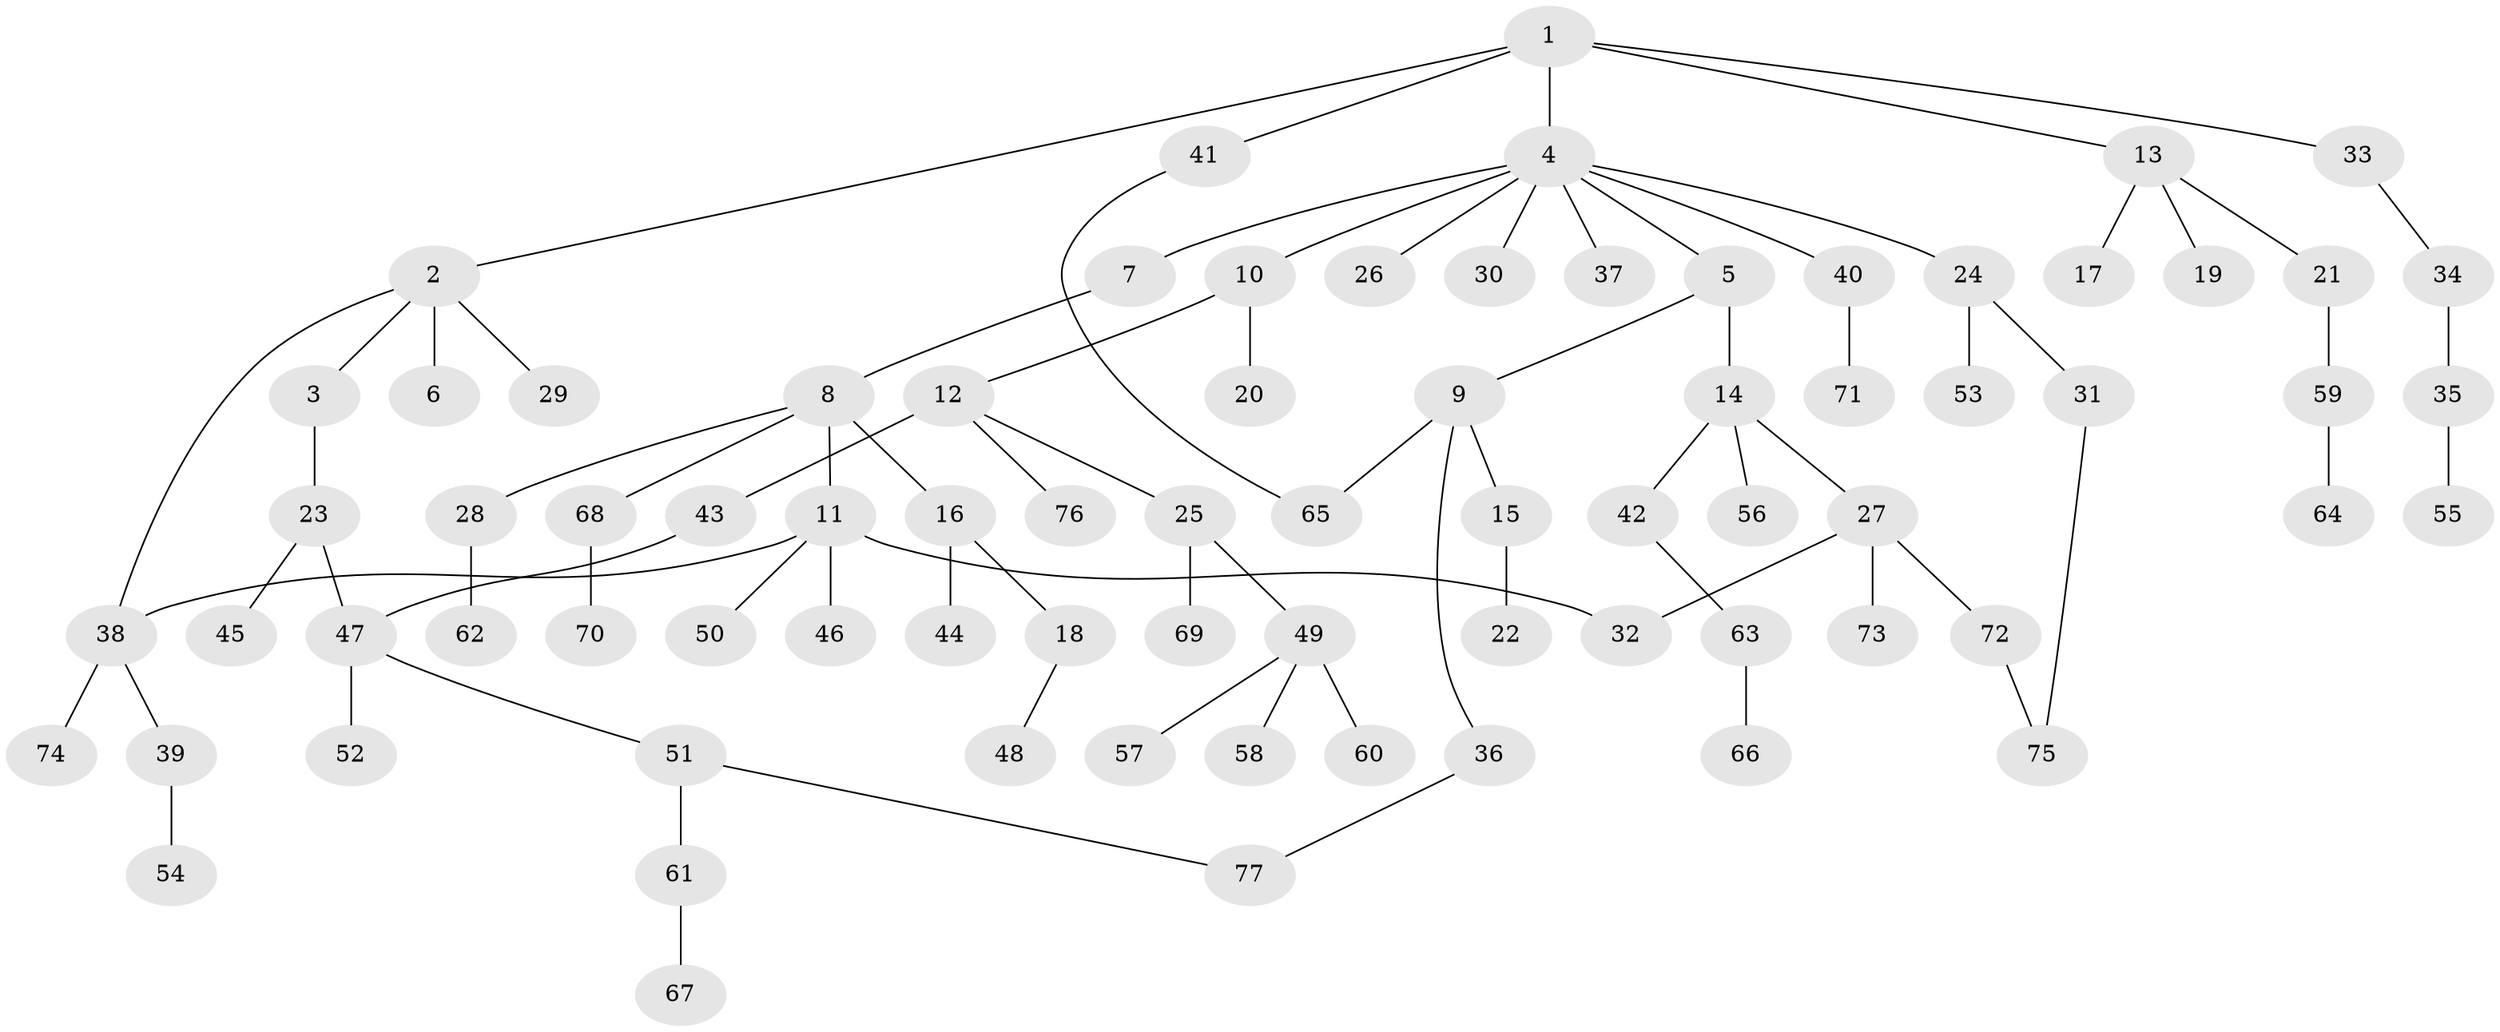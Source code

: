 // Generated by graph-tools (version 1.1) at 2025/25/03/09/25 03:25:36]
// undirected, 77 vertices, 82 edges
graph export_dot {
graph [start="1"]
  node [color=gray90,style=filled];
  1;
  2;
  3;
  4;
  5;
  6;
  7;
  8;
  9;
  10;
  11;
  12;
  13;
  14;
  15;
  16;
  17;
  18;
  19;
  20;
  21;
  22;
  23;
  24;
  25;
  26;
  27;
  28;
  29;
  30;
  31;
  32;
  33;
  34;
  35;
  36;
  37;
  38;
  39;
  40;
  41;
  42;
  43;
  44;
  45;
  46;
  47;
  48;
  49;
  50;
  51;
  52;
  53;
  54;
  55;
  56;
  57;
  58;
  59;
  60;
  61;
  62;
  63;
  64;
  65;
  66;
  67;
  68;
  69;
  70;
  71;
  72;
  73;
  74;
  75;
  76;
  77;
  1 -- 2;
  1 -- 4;
  1 -- 13;
  1 -- 33;
  1 -- 41;
  2 -- 3;
  2 -- 6;
  2 -- 29;
  2 -- 38;
  3 -- 23;
  4 -- 5;
  4 -- 7;
  4 -- 10;
  4 -- 24;
  4 -- 26;
  4 -- 30;
  4 -- 37;
  4 -- 40;
  5 -- 9;
  5 -- 14;
  7 -- 8;
  8 -- 11;
  8 -- 16;
  8 -- 28;
  8 -- 68;
  9 -- 15;
  9 -- 36;
  9 -- 65;
  10 -- 12;
  10 -- 20;
  11 -- 46;
  11 -- 50;
  11 -- 38;
  11 -- 32;
  12 -- 25;
  12 -- 43;
  12 -- 76;
  13 -- 17;
  13 -- 19;
  13 -- 21;
  14 -- 27;
  14 -- 42;
  14 -- 56;
  15 -- 22;
  16 -- 18;
  16 -- 44;
  18 -- 48;
  21 -- 59;
  23 -- 45;
  23 -- 47;
  24 -- 31;
  24 -- 53;
  25 -- 49;
  25 -- 69;
  27 -- 32;
  27 -- 72;
  27 -- 73;
  28 -- 62;
  31 -- 75;
  33 -- 34;
  34 -- 35;
  35 -- 55;
  36 -- 77;
  38 -- 39;
  38 -- 74;
  39 -- 54;
  40 -- 71;
  41 -- 65;
  42 -- 63;
  43 -- 47;
  47 -- 51;
  47 -- 52;
  49 -- 57;
  49 -- 58;
  49 -- 60;
  51 -- 61;
  51 -- 77;
  59 -- 64;
  61 -- 67;
  63 -- 66;
  68 -- 70;
  72 -- 75;
}
